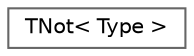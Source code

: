 digraph "Graphical Class Hierarchy"
{
 // INTERACTIVE_SVG=YES
 // LATEX_PDF_SIZE
  bgcolor="transparent";
  edge [fontname=Helvetica,fontsize=10,labelfontname=Helvetica,labelfontsize=10];
  node [fontname=Helvetica,fontsize=10,shape=box,height=0.2,width=0.4];
  rankdir="LR";
  Node0 [id="Node000000",label="TNot\< Type \>",height=0.2,width=0.4,color="grey40", fillcolor="white", style="filled",URL="$d0/d0d/structTNot.html",tooltip="Does a boolean NOT of the Value static members of the type."];
}
